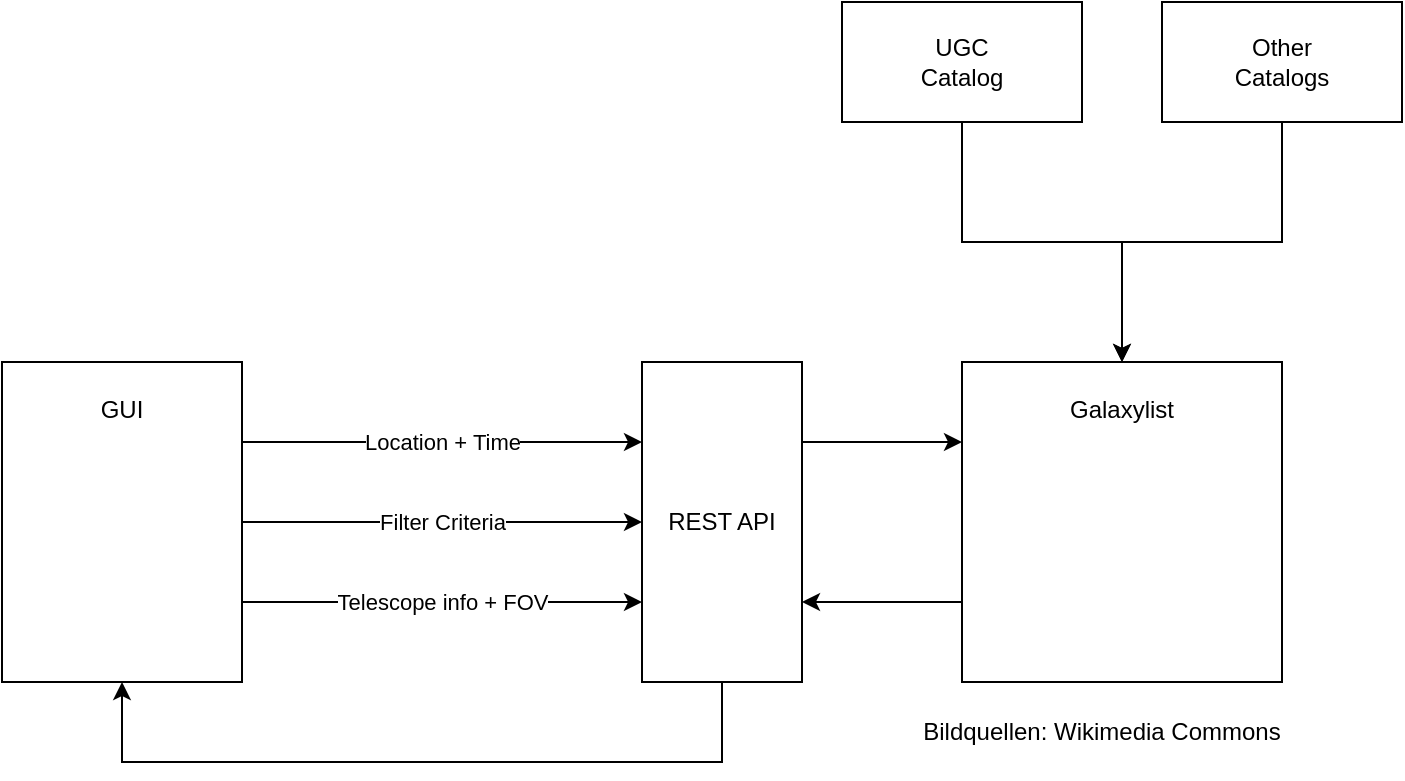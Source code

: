 <mxfile version="21.0.2"><diagram name="Page-1" id="irNbi7YD6C49NkDuNLXV"><mxGraphModel dx="1404" dy="722" grid="1" gridSize="10" guides="1" tooltips="1" connect="1" arrows="1" fold="1" page="1" pageScale="1" pageWidth="850" pageHeight="1100" math="0" shadow="0"><root><mxCell id="0"/><mxCell id="1" parent="0"/><mxCell id="QVeeAeN3qFXp7MRGqkTA-16" style="edgeStyle=orthogonalEdgeStyle;rounded=0;orthogonalLoop=1;jettySize=auto;html=1;exitX=0;exitY=0.75;exitDx=0;exitDy=0;entryX=1;entryY=0.75;entryDx=0;entryDy=0;" edge="1" parent="1" source="QVeeAeN3qFXp7MRGqkTA-1" target="QVeeAeN3qFXp7MRGqkTA-2"><mxGeometry relative="1" as="geometry"/></mxCell><mxCell id="QVeeAeN3qFXp7MRGqkTA-1" value="Galaxylist" style="whiteSpace=wrap;html=1;aspect=fixed;verticalAlign=top;spacingTop=10;" vertex="1" parent="1"><mxGeometry x="520" y="240" width="160" height="160" as="geometry"/></mxCell><mxCell id="QVeeAeN3qFXp7MRGqkTA-15" style="edgeStyle=orthogonalEdgeStyle;rounded=0;orthogonalLoop=1;jettySize=auto;html=1;exitX=1;exitY=0.25;exitDx=0;exitDy=0;entryX=0;entryY=0.25;entryDx=0;entryDy=0;" edge="1" parent="1" source="QVeeAeN3qFXp7MRGqkTA-2" target="QVeeAeN3qFXp7MRGqkTA-1"><mxGeometry relative="1" as="geometry"/></mxCell><mxCell id="QVeeAeN3qFXp7MRGqkTA-17" style="edgeStyle=orthogonalEdgeStyle;rounded=0;orthogonalLoop=1;jettySize=auto;html=1;exitX=0.5;exitY=1;exitDx=0;exitDy=0;entryX=0.5;entryY=1;entryDx=0;entryDy=0;" edge="1" parent="1" source="QVeeAeN3qFXp7MRGqkTA-2" target="QVeeAeN3qFXp7MRGqkTA-3"><mxGeometry relative="1" as="geometry"><Array as="points"><mxPoint x="400" y="440"/><mxPoint x="100" y="440"/></Array></mxGeometry></mxCell><mxCell id="QVeeAeN3qFXp7MRGqkTA-2" value="REST API" style="rounded=0;whiteSpace=wrap;html=1;" vertex="1" parent="1"><mxGeometry x="360" y="240" width="80" height="160" as="geometry"/></mxCell><mxCell id="QVeeAeN3qFXp7MRGqkTA-7" value="Telescope info + FOV" style="edgeStyle=orthogonalEdgeStyle;rounded=0;orthogonalLoop=1;jettySize=auto;html=1;exitX=1;exitY=0.75;exitDx=0;exitDy=0;entryX=0;entryY=0.75;entryDx=0;entryDy=0;" edge="1" parent="1" source="QVeeAeN3qFXp7MRGqkTA-3" target="QVeeAeN3qFXp7MRGqkTA-2"><mxGeometry relative="1" as="geometry"/></mxCell><mxCell id="QVeeAeN3qFXp7MRGqkTA-3" value="GUI" style="rounded=0;whiteSpace=wrap;html=1;verticalAlign=top;horizontal=1;spacingTop=10;" vertex="1" parent="1"><mxGeometry x="40" y="240" width="120" height="160" as="geometry"/></mxCell><mxCell id="QVeeAeN3qFXp7MRGqkTA-5" value="Location + Time" style="endArrow=classic;html=1;rounded=0;exitX=1;exitY=0.25;exitDx=0;exitDy=0;entryX=0;entryY=0.25;entryDx=0;entryDy=0;" edge="1" parent="1" source="QVeeAeN3qFXp7MRGqkTA-3" target="QVeeAeN3qFXp7MRGqkTA-2"><mxGeometry width="50" height="50" relative="1" as="geometry"><mxPoint x="400" y="400" as="sourcePoint"/><mxPoint x="450" y="350" as="targetPoint"/></mxGeometry></mxCell><mxCell id="QVeeAeN3qFXp7MRGqkTA-6" value="Filter Criteria" style="endArrow=classic;html=1;rounded=0;exitX=1;exitY=0.5;exitDx=0;exitDy=0;entryX=0;entryY=0.5;entryDx=0;entryDy=0;" edge="1" parent="1" source="QVeeAeN3qFXp7MRGqkTA-3" target="QVeeAeN3qFXp7MRGqkTA-2"><mxGeometry width="50" height="50" relative="1" as="geometry"><mxPoint x="400" y="400" as="sourcePoint"/><mxPoint x="450" y="350" as="targetPoint"/></mxGeometry></mxCell><mxCell id="QVeeAeN3qFXp7MRGqkTA-11" style="edgeStyle=orthogonalEdgeStyle;rounded=0;orthogonalLoop=1;jettySize=auto;html=1;entryX=0.5;entryY=0;entryDx=0;entryDy=0;" edge="1" parent="1" source="QVeeAeN3qFXp7MRGqkTA-8" target="QVeeAeN3qFXp7MRGqkTA-1"><mxGeometry relative="1" as="geometry"/></mxCell><mxCell id="QVeeAeN3qFXp7MRGqkTA-8" value="&lt;div&gt;UGC&lt;/div&gt;&lt;div&gt;Catalog&lt;br&gt;&lt;/div&gt;" style="rounded=0;whiteSpace=wrap;html=1;" vertex="1" parent="1"><mxGeometry x="460" y="60" width="120" height="60" as="geometry"/></mxCell><mxCell id="QVeeAeN3qFXp7MRGqkTA-14" style="edgeStyle=orthogonalEdgeStyle;rounded=0;orthogonalLoop=1;jettySize=auto;html=1;exitX=0.5;exitY=1;exitDx=0;exitDy=0;entryX=0.5;entryY=0;entryDx=0;entryDy=0;" edge="1" parent="1" source="QVeeAeN3qFXp7MRGqkTA-12" target="QVeeAeN3qFXp7MRGqkTA-1"><mxGeometry relative="1" as="geometry"><mxPoint x="520" y="240" as="targetPoint"/></mxGeometry></mxCell><mxCell id="QVeeAeN3qFXp7MRGqkTA-12" value="&lt;div&gt;Other&lt;/div&gt;&lt;div&gt;Catalogs&lt;br&gt;&lt;/div&gt;" style="rounded=0;whiteSpace=wrap;html=1;" vertex="1" parent="1"><mxGeometry x="620" y="60" width="120" height="60" as="geometry"/></mxCell><mxCell id="QVeeAeN3qFXp7MRGqkTA-18" value="" style="shape=image;verticalLabelPosition=bottom;labelBackgroundColor=default;verticalAlign=top;aspect=fixed;imageAspect=0;image=https://upload.wikimedia.org/wikipedia/commons/e/e1/Google_Chrome_icon_%28February_2022%29.svg;" vertex="1" parent="1"><mxGeometry x="60" y="290" width="80" height="80" as="geometry"/></mxCell><mxCell id="QVeeAeN3qFXp7MRGqkTA-19" value="" style="shape=image;verticalLabelPosition=bottom;labelBackgroundColor=default;verticalAlign=top;aspect=fixed;imageAspect=0;image=https://upload.wikimedia.org/wikipedia/commons/4/4f/Csharp_Logo.png;" vertex="1" parent="1"><mxGeometry x="544" y="280" width="112" height="112" as="geometry"/></mxCell><mxCell id="QVeeAeN3qFXp7MRGqkTA-20" value="Bildquellen: Wikimedia Commons" style="text;html=1;strokeColor=none;fillColor=none;align=center;verticalAlign=middle;whiteSpace=wrap;rounded=0;" vertex="1" parent="1"><mxGeometry x="440" y="410" width="300" height="30" as="geometry"/></mxCell></root></mxGraphModel></diagram></mxfile>